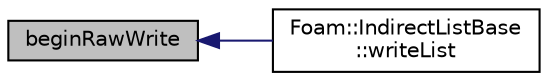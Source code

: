 digraph "beginRawWrite"
{
  bgcolor="transparent";
  edge [fontname="Helvetica",fontsize="10",labelfontname="Helvetica",labelfontsize="10"];
  node [fontname="Helvetica",fontsize="10",shape=record];
  rankdir="LR";
  Node1 [label="beginRawWrite",height=0.2,width=0.4,color="black", fillcolor="grey75", style="filled" fontcolor="black"];
  Node1 -> Node2 [dir="back",color="midnightblue",fontsize="10",style="solid",fontname="Helvetica"];
  Node2 [label="Foam::IndirectListBase\l::writeList",height=0.2,width=0.4,color="black",URL="$classFoam_1_1IndirectListBase.html#abed2d1c33121b8d932b8241a1068091c",tooltip="Write List, with line-breaks in ASCII when length exceeds shortLen. "];
}
